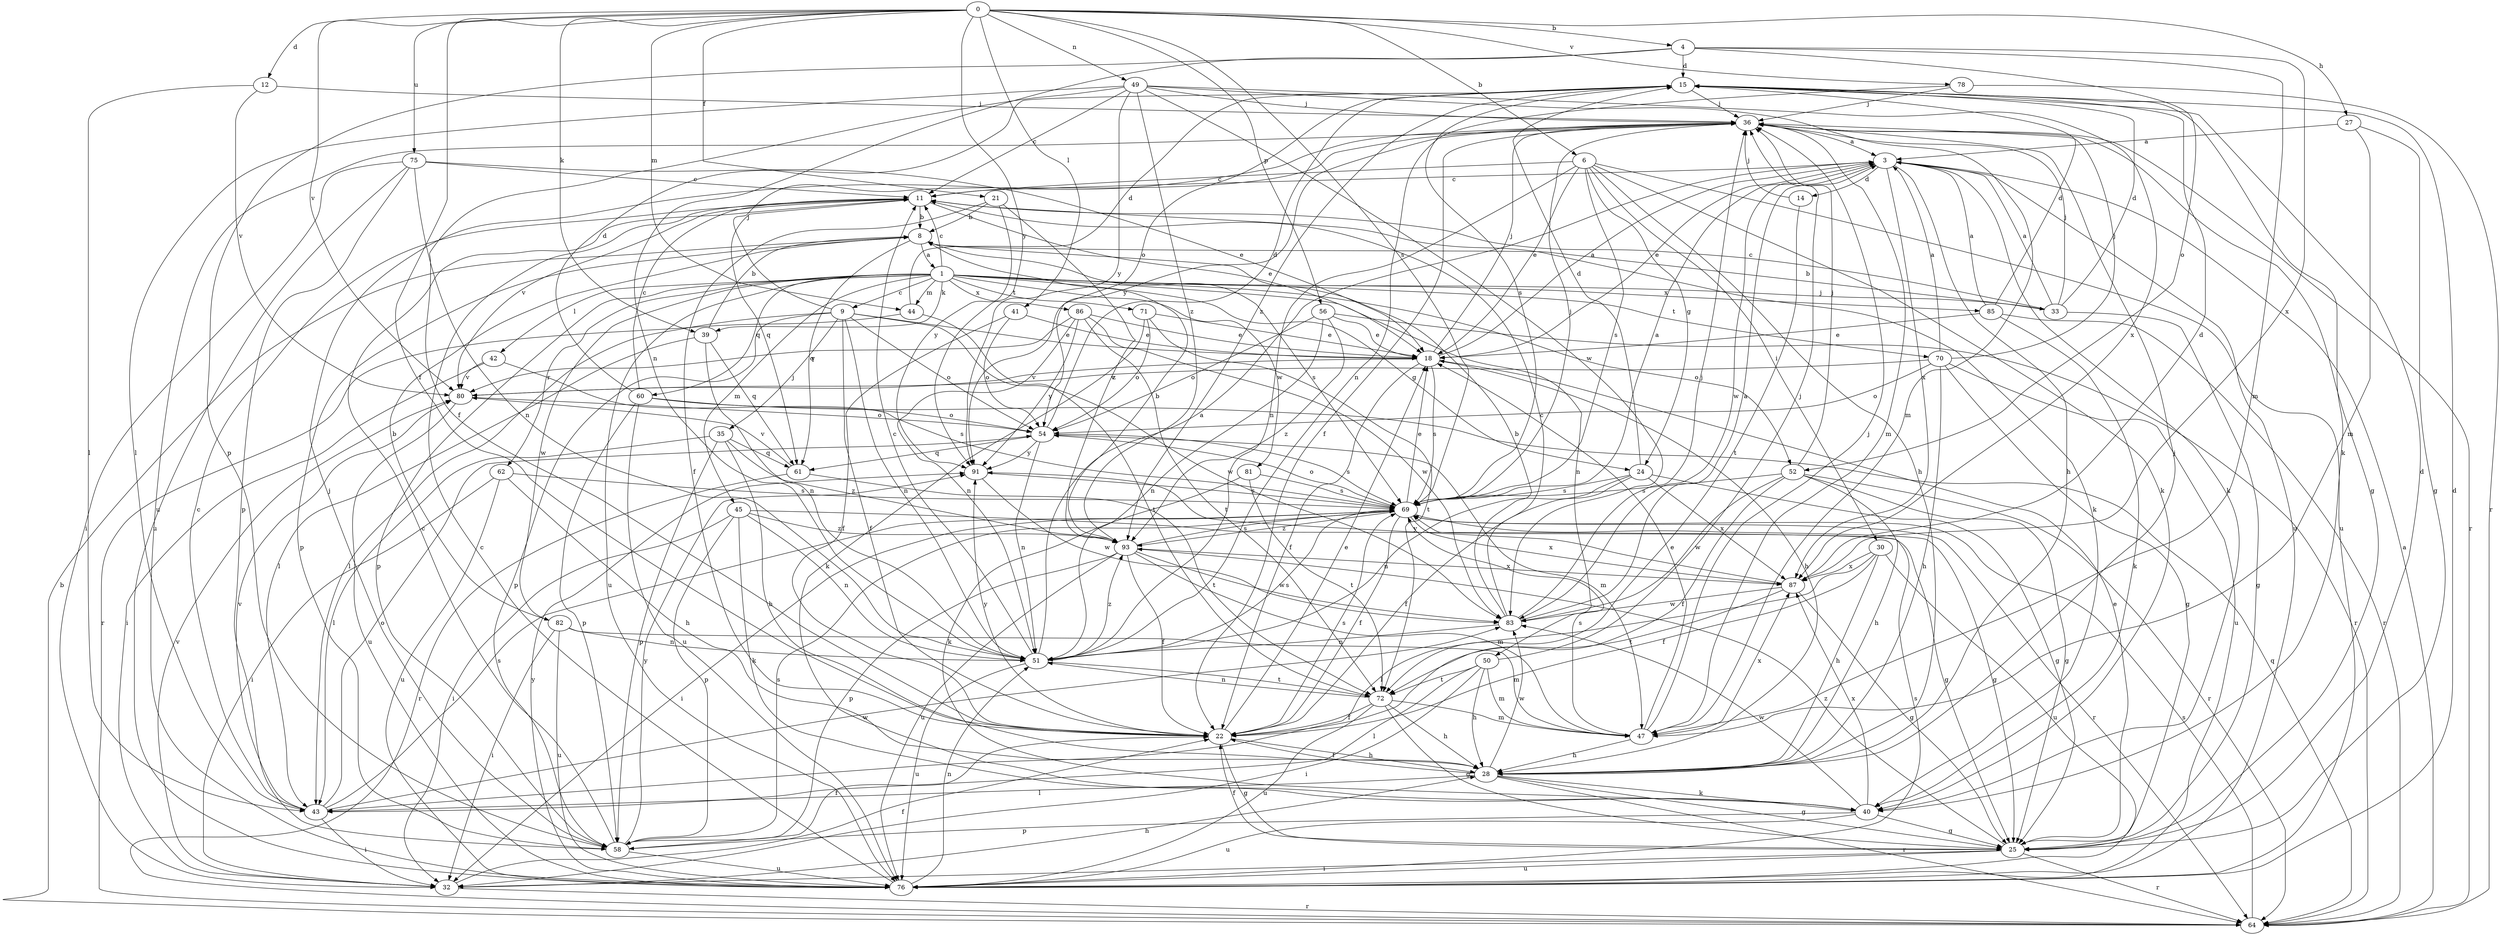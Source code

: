 strict digraph  {
0;
1;
3;
4;
6;
8;
9;
11;
12;
14;
15;
18;
21;
22;
24;
25;
27;
28;
30;
32;
33;
35;
36;
39;
40;
41;
42;
43;
44;
45;
47;
49;
50;
51;
52;
54;
56;
58;
60;
61;
62;
64;
69;
70;
71;
72;
75;
76;
78;
80;
81;
82;
83;
85;
86;
87;
91;
93;
0 -> 4  [label=b];
0 -> 6  [label=b];
0 -> 12  [label=d];
0 -> 21  [label=f];
0 -> 22  [label=f];
0 -> 27  [label=h];
0 -> 39  [label=k];
0 -> 41  [label=l];
0 -> 44  [label=m];
0 -> 49  [label=n];
0 -> 56  [label=p];
0 -> 69  [label=s];
0 -> 75  [label=u];
0 -> 78  [label=v];
0 -> 80  [label=v];
0 -> 91  [label=y];
1 -> 9  [label=c];
1 -> 11  [label=c];
1 -> 24  [label=g];
1 -> 33  [label=j];
1 -> 39  [label=k];
1 -> 42  [label=l];
1 -> 44  [label=m];
1 -> 45  [label=m];
1 -> 50  [label=n];
1 -> 52  [label=o];
1 -> 58  [label=p];
1 -> 60  [label=q];
1 -> 62  [label=r];
1 -> 70  [label=t];
1 -> 71  [label=t];
1 -> 76  [label=u];
1 -> 81  [label=w];
1 -> 82  [label=w];
1 -> 85  [label=x];
1 -> 86  [label=x];
3 -> 11  [label=c];
3 -> 14  [label=d];
3 -> 18  [label=e];
3 -> 28  [label=h];
3 -> 40  [label=k];
3 -> 76  [label=u];
3 -> 83  [label=w];
3 -> 87  [label=x];
4 -> 15  [label=d];
4 -> 47  [label=m];
4 -> 51  [label=n];
4 -> 52  [label=o];
4 -> 58  [label=p];
4 -> 87  [label=x];
6 -> 11  [label=c];
6 -> 18  [label=e];
6 -> 24  [label=g];
6 -> 28  [label=h];
6 -> 30  [label=i];
6 -> 40  [label=k];
6 -> 51  [label=n];
6 -> 69  [label=s];
6 -> 76  [label=u];
8 -> 1  [label=a];
8 -> 58  [label=p];
8 -> 61  [label=q];
8 -> 69  [label=s];
9 -> 18  [label=e];
9 -> 22  [label=f];
9 -> 35  [label=j];
9 -> 36  [label=j];
9 -> 43  [label=l];
9 -> 51  [label=n];
9 -> 54  [label=o];
9 -> 58  [label=p];
9 -> 83  [label=w];
11 -> 8  [label=b];
11 -> 18  [label=e];
11 -> 40  [label=k];
11 -> 61  [label=q];
11 -> 80  [label=v];
12 -> 36  [label=j];
12 -> 43  [label=l];
12 -> 80  [label=v];
14 -> 36  [label=j];
14 -> 72  [label=t];
15 -> 36  [label=j];
15 -> 40  [label=k];
15 -> 54  [label=o];
15 -> 69  [label=s];
15 -> 93  [label=z];
18 -> 3  [label=a];
18 -> 22  [label=f];
18 -> 28  [label=h];
18 -> 36  [label=j];
18 -> 69  [label=s];
18 -> 80  [label=v];
21 -> 8  [label=b];
21 -> 22  [label=f];
21 -> 91  [label=y];
21 -> 93  [label=z];
22 -> 18  [label=e];
22 -> 25  [label=g];
22 -> 28  [label=h];
22 -> 69  [label=s];
22 -> 91  [label=y];
24 -> 15  [label=d];
24 -> 22  [label=f];
24 -> 25  [label=g];
24 -> 51  [label=n];
24 -> 69  [label=s];
24 -> 87  [label=x];
25 -> 15  [label=d];
25 -> 18  [label=e];
25 -> 22  [label=f];
25 -> 32  [label=i];
25 -> 64  [label=r];
25 -> 76  [label=u];
25 -> 93  [label=z];
27 -> 3  [label=a];
27 -> 25  [label=g];
27 -> 47  [label=m];
28 -> 22  [label=f];
28 -> 25  [label=g];
28 -> 36  [label=j];
28 -> 40  [label=k];
28 -> 43  [label=l];
28 -> 64  [label=r];
28 -> 83  [label=w];
30 -> 22  [label=f];
30 -> 28  [label=h];
30 -> 43  [label=l];
30 -> 76  [label=u];
30 -> 87  [label=x];
32 -> 22  [label=f];
32 -> 28  [label=h];
32 -> 64  [label=r];
32 -> 80  [label=v];
33 -> 3  [label=a];
33 -> 8  [label=b];
33 -> 11  [label=c];
33 -> 15  [label=d];
33 -> 25  [label=g];
33 -> 36  [label=j];
35 -> 28  [label=h];
35 -> 43  [label=l];
35 -> 58  [label=p];
35 -> 61  [label=q];
35 -> 93  [label=z];
36 -> 3  [label=a];
36 -> 22  [label=f];
36 -> 25  [label=g];
36 -> 47  [label=m];
36 -> 64  [label=r];
36 -> 76  [label=u];
36 -> 91  [label=y];
39 -> 8  [label=b];
39 -> 43  [label=l];
39 -> 51  [label=n];
39 -> 61  [label=q];
40 -> 25  [label=g];
40 -> 58  [label=p];
40 -> 76  [label=u];
40 -> 83  [label=w];
40 -> 87  [label=x];
41 -> 18  [label=e];
41 -> 22  [label=f];
41 -> 54  [label=o];
42 -> 32  [label=i];
42 -> 69  [label=s];
42 -> 80  [label=v];
43 -> 11  [label=c];
43 -> 32  [label=i];
43 -> 54  [label=o];
43 -> 69  [label=s];
43 -> 80  [label=v];
43 -> 83  [label=w];
44 -> 15  [label=d];
44 -> 64  [label=r];
44 -> 72  [label=t];
45 -> 25  [label=g];
45 -> 32  [label=i];
45 -> 40  [label=k];
45 -> 51  [label=n];
45 -> 58  [label=p];
45 -> 93  [label=z];
47 -> 18  [label=e];
47 -> 28  [label=h];
47 -> 36  [label=j];
47 -> 69  [label=s];
47 -> 87  [label=x];
49 -> 11  [label=c];
49 -> 22  [label=f];
49 -> 36  [label=j];
49 -> 43  [label=l];
49 -> 47  [label=m];
49 -> 83  [label=w];
49 -> 87  [label=x];
49 -> 91  [label=y];
49 -> 93  [label=z];
50 -> 28  [label=h];
50 -> 32  [label=i];
50 -> 36  [label=j];
50 -> 43  [label=l];
50 -> 47  [label=m];
50 -> 72  [label=t];
51 -> 3  [label=a];
51 -> 11  [label=c];
51 -> 69  [label=s];
51 -> 72  [label=t];
51 -> 76  [label=u];
51 -> 93  [label=z];
52 -> 22  [label=f];
52 -> 25  [label=g];
52 -> 28  [label=h];
52 -> 36  [label=j];
52 -> 64  [label=r];
52 -> 69  [label=s];
52 -> 83  [label=w];
54 -> 15  [label=d];
54 -> 47  [label=m];
54 -> 51  [label=n];
54 -> 61  [label=q];
54 -> 69  [label=s];
54 -> 91  [label=y];
56 -> 18  [label=e];
56 -> 51  [label=n];
56 -> 54  [label=o];
56 -> 64  [label=r];
56 -> 93  [label=z];
58 -> 11  [label=c];
58 -> 22  [label=f];
58 -> 36  [label=j];
58 -> 69  [label=s];
58 -> 76  [label=u];
58 -> 91  [label=y];
60 -> 11  [label=c];
60 -> 15  [label=d];
60 -> 54  [label=o];
60 -> 58  [label=p];
60 -> 76  [label=u];
60 -> 64  [label=q];
61 -> 64  [label=r];
61 -> 72  [label=t];
61 -> 80  [label=v];
62 -> 28  [label=h];
62 -> 32  [label=i];
62 -> 69  [label=s];
62 -> 76  [label=u];
64 -> 3  [label=a];
64 -> 8  [label=b];
64 -> 69  [label=s];
69 -> 3  [label=a];
69 -> 18  [label=e];
69 -> 22  [label=f];
69 -> 25  [label=g];
69 -> 32  [label=i];
69 -> 36  [label=j];
69 -> 54  [label=o];
69 -> 64  [label=r];
69 -> 87  [label=x];
69 -> 93  [label=z];
70 -> 3  [label=a];
70 -> 25  [label=g];
70 -> 28  [label=h];
70 -> 36  [label=j];
70 -> 54  [label=o];
70 -> 76  [label=u];
70 -> 80  [label=v];
71 -> 18  [label=e];
71 -> 40  [label=k];
71 -> 54  [label=o];
71 -> 72  [label=t];
72 -> 22  [label=f];
72 -> 25  [label=g];
72 -> 28  [label=h];
72 -> 47  [label=m];
72 -> 51  [label=n];
72 -> 76  [label=u];
75 -> 11  [label=c];
75 -> 18  [label=e];
75 -> 32  [label=i];
75 -> 51  [label=n];
75 -> 58  [label=p];
75 -> 76  [label=u];
76 -> 11  [label=c];
76 -> 15  [label=d];
76 -> 51  [label=n];
76 -> 69  [label=s];
76 -> 91  [label=y];
78 -> 36  [label=j];
78 -> 51  [label=n];
78 -> 64  [label=r];
80 -> 54  [label=o];
80 -> 76  [label=u];
81 -> 40  [label=k];
81 -> 69  [label=s];
81 -> 72  [label=t];
82 -> 8  [label=b];
82 -> 32  [label=i];
82 -> 47  [label=m];
82 -> 51  [label=n];
82 -> 76  [label=u];
83 -> 3  [label=a];
83 -> 8  [label=b];
83 -> 11  [label=c];
83 -> 36  [label=j];
83 -> 51  [label=n];
85 -> 3  [label=a];
85 -> 15  [label=d];
85 -> 18  [label=e];
85 -> 40  [label=k];
85 -> 64  [label=r];
86 -> 18  [label=e];
86 -> 51  [label=n];
86 -> 72  [label=t];
86 -> 80  [label=v];
86 -> 83  [label=w];
86 -> 91  [label=y];
87 -> 15  [label=d];
87 -> 25  [label=g];
87 -> 72  [label=t];
87 -> 83  [label=w];
87 -> 91  [label=y];
91 -> 69  [label=s];
91 -> 83  [label=w];
93 -> 8  [label=b];
93 -> 22  [label=f];
93 -> 47  [label=m];
93 -> 58  [label=p];
93 -> 69  [label=s];
93 -> 76  [label=u];
93 -> 83  [label=w];
93 -> 87  [label=x];
}

